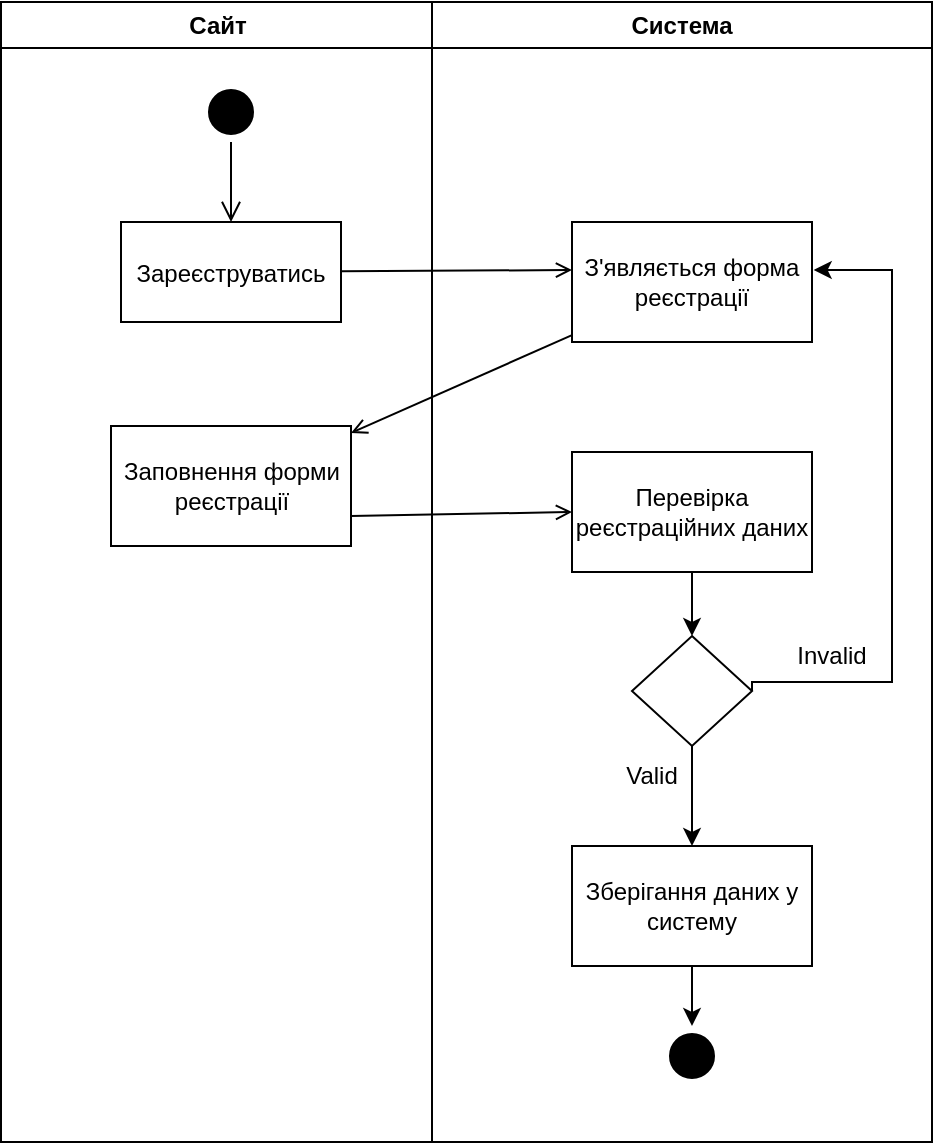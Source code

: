<mxfile version="26.0.1">
  <diagram name="Page-1" id="e7e014a7-5840-1c2e-5031-d8a46d1fe8dd">
    <mxGraphModel dx="1290" dy="522" grid="1" gridSize="10" guides="1" tooltips="1" connect="1" arrows="1" fold="1" page="1" pageScale="1" pageWidth="1169" pageHeight="826" background="none" math="0" shadow="0">
      <root>
        <mxCell id="0" />
        <mxCell id="1" parent="0" />
        <mxCell id="2" value="Сайт" style="swimlane;whiteSpace=wrap" parent="1" vertex="1">
          <mxGeometry x="164.5" y="128" width="215.5" height="570" as="geometry" />
        </mxCell>
        <mxCell id="5" value="" style="ellipse;shape=startState;fillColor=#000000;strokeColor=light-dark(#000000,#FF3333);" parent="2" vertex="1">
          <mxGeometry x="100" y="40" width="30" height="30" as="geometry" />
        </mxCell>
        <mxCell id="6" value="" style="edgeStyle=elbowEdgeStyle;elbow=horizontal;verticalAlign=bottom;endArrow=open;endSize=8;strokeColor=light-dark(#000000,#FF3333);endFill=1;rounded=0" parent="2" source="5" target="7" edge="1">
          <mxGeometry x="100" y="40" as="geometry">
            <mxPoint x="115" y="110" as="targetPoint" />
          </mxGeometry>
        </mxCell>
        <mxCell id="7" value="Зареєструватись" style="" parent="2" vertex="1">
          <mxGeometry x="60" y="110" width="110" height="50" as="geometry" />
        </mxCell>
        <mxCell id="3RTKyCdPMIQ8suY8oYFm-46" value="Заповнення форми реєстрації" style="rounded=0;whiteSpace=wrap;html=1;" vertex="1" parent="2">
          <mxGeometry x="55" y="212" width="120" height="60" as="geometry" />
        </mxCell>
        <mxCell id="3" value="Система" style="swimlane;whiteSpace=wrap" parent="1" vertex="1">
          <mxGeometry x="380" y="128" width="250" height="570" as="geometry" />
        </mxCell>
        <mxCell id="3RTKyCdPMIQ8suY8oYFm-41" value="З&#39;являється форма реєстрації" style="rounded=0;whiteSpace=wrap;html=1;" vertex="1" parent="3">
          <mxGeometry x="70" y="110" width="120" height="60" as="geometry" />
        </mxCell>
        <mxCell id="3RTKyCdPMIQ8suY8oYFm-50" value="" style="edgeStyle=orthogonalEdgeStyle;rounded=0;orthogonalLoop=1;jettySize=auto;html=1;strokeColor=light-dark(#000000,#FF3333);" edge="1" parent="3" source="3RTKyCdPMIQ8suY8oYFm-48" target="3RTKyCdPMIQ8suY8oYFm-49">
          <mxGeometry relative="1" as="geometry" />
        </mxCell>
        <mxCell id="3RTKyCdPMIQ8suY8oYFm-48" value="&lt;div style=&quot;&quot;&gt;&lt;span style=&quot;background-color: transparent; color: light-dark(rgb(0, 0, 0), rgb(255, 255, 255));&quot;&gt;Перевірка реєстраційних даних&lt;/span&gt;&lt;/div&gt;" style="rounded=0;whiteSpace=wrap;html=1;align=center;" vertex="1" parent="3">
          <mxGeometry x="70" y="225" width="120" height="60" as="geometry" />
        </mxCell>
        <mxCell id="3RTKyCdPMIQ8suY8oYFm-53" value="" style="edgeStyle=orthogonalEdgeStyle;rounded=0;orthogonalLoop=1;jettySize=auto;html=1;strokeColor=light-dark(#000000,#FF3333);" edge="1" parent="3" source="3RTKyCdPMIQ8suY8oYFm-49" target="3RTKyCdPMIQ8suY8oYFm-52">
          <mxGeometry relative="1" as="geometry" />
        </mxCell>
        <mxCell id="3RTKyCdPMIQ8suY8oYFm-54" style="edgeStyle=orthogonalEdgeStyle;rounded=0;orthogonalLoop=1;jettySize=auto;html=1;exitX=1;exitY=0.5;exitDx=0;exitDy=0;entryX=1.007;entryY=0.4;entryDx=0;entryDy=0;entryPerimeter=0;strokeColor=light-dark(#000000,#FF3333);" edge="1" parent="3" source="3RTKyCdPMIQ8suY8oYFm-49" target="3RTKyCdPMIQ8suY8oYFm-41">
          <mxGeometry relative="1" as="geometry">
            <mxPoint x="230" y="132" as="targetPoint" />
            <Array as="points">
              <mxPoint x="230" y="340" />
              <mxPoint x="230" y="134" />
            </Array>
          </mxGeometry>
        </mxCell>
        <mxCell id="3RTKyCdPMIQ8suY8oYFm-49" value="" style="rhombus;whiteSpace=wrap;html=1;rounded=0;" vertex="1" parent="3">
          <mxGeometry x="100" y="317" width="60" height="55" as="geometry" />
        </mxCell>
        <mxCell id="3RTKyCdPMIQ8suY8oYFm-59" style="edgeStyle=orthogonalEdgeStyle;rounded=0;orthogonalLoop=1;jettySize=auto;html=1;entryX=0.5;entryY=0;entryDx=0;entryDy=0;strokeColor=light-dark(#000000,#FF0B0B);" edge="1" parent="3" source="3RTKyCdPMIQ8suY8oYFm-52" target="3RTKyCdPMIQ8suY8oYFm-58">
          <mxGeometry relative="1" as="geometry" />
        </mxCell>
        <mxCell id="3RTKyCdPMIQ8suY8oYFm-52" value="Зберігання даних у систему" style="whiteSpace=wrap;html=1;rounded=0;" vertex="1" parent="3">
          <mxGeometry x="70" y="422" width="120" height="60" as="geometry" />
        </mxCell>
        <mxCell id="3RTKyCdPMIQ8suY8oYFm-58" value="" style="ellipse;shape=startState;fillColor=light-dark(#000000,#B3FF66);strokeColor=light-dark(#000000,#FF0B0B);" vertex="1" parent="3">
          <mxGeometry x="115" y="512" width="30" height="30" as="geometry" />
        </mxCell>
        <mxCell id="3RTKyCdPMIQ8suY8oYFm-61" value="Valid" style="text;html=1;align=center;verticalAlign=middle;whiteSpace=wrap;rounded=0;" vertex="1" parent="3">
          <mxGeometry x="80" y="372" width="60" height="30" as="geometry" />
        </mxCell>
        <mxCell id="3RTKyCdPMIQ8suY8oYFm-65" value="Invalid" style="text;html=1;align=center;verticalAlign=middle;whiteSpace=wrap;rounded=0;" vertex="1" parent="3">
          <mxGeometry x="170" y="312" width="60" height="30" as="geometry" />
        </mxCell>
        <mxCell id="9" value="" style="endArrow=open;strokeColor=light-dark(#000000,#FF3333);endFill=1;rounded=0;entryX=0;entryY=0.4;entryDx=0;entryDy=0;entryPerimeter=0;" parent="1" source="7" target="3RTKyCdPMIQ8suY8oYFm-41" edge="1">
          <mxGeometry relative="1" as="geometry">
            <mxPoint x="530" y="330" as="targetPoint" />
          </mxGeometry>
        </mxCell>
        <mxCell id="3RTKyCdPMIQ8suY8oYFm-44" value="" style="endArrow=open;strokeColor=light-dark(#000000,#FF3333);endFill=1;rounded=0" edge="1" parent="1" source="3RTKyCdPMIQ8suY8oYFm-41" target="3RTKyCdPMIQ8suY8oYFm-46">
          <mxGeometry relative="1" as="geometry">
            <mxPoint x="345" y="283" as="sourcePoint" />
            <mxPoint x="300" y="390" as="targetPoint" />
          </mxGeometry>
        </mxCell>
        <mxCell id="3RTKyCdPMIQ8suY8oYFm-47" value="" style="endArrow=open;strokeColor=light-dark(#000000,#FF3333);endFill=1;rounded=0;exitX=1;exitY=0.75;exitDx=0;exitDy=0;entryX=0;entryY=0.5;entryDx=0;entryDy=0;" edge="1" parent="1" source="3RTKyCdPMIQ8suY8oYFm-46" target="3RTKyCdPMIQ8suY8oYFm-48">
          <mxGeometry relative="1" as="geometry">
            <mxPoint x="355" y="293" as="sourcePoint" />
            <mxPoint x="450" y="385" as="targetPoint" />
          </mxGeometry>
        </mxCell>
      </root>
    </mxGraphModel>
  </diagram>
</mxfile>
